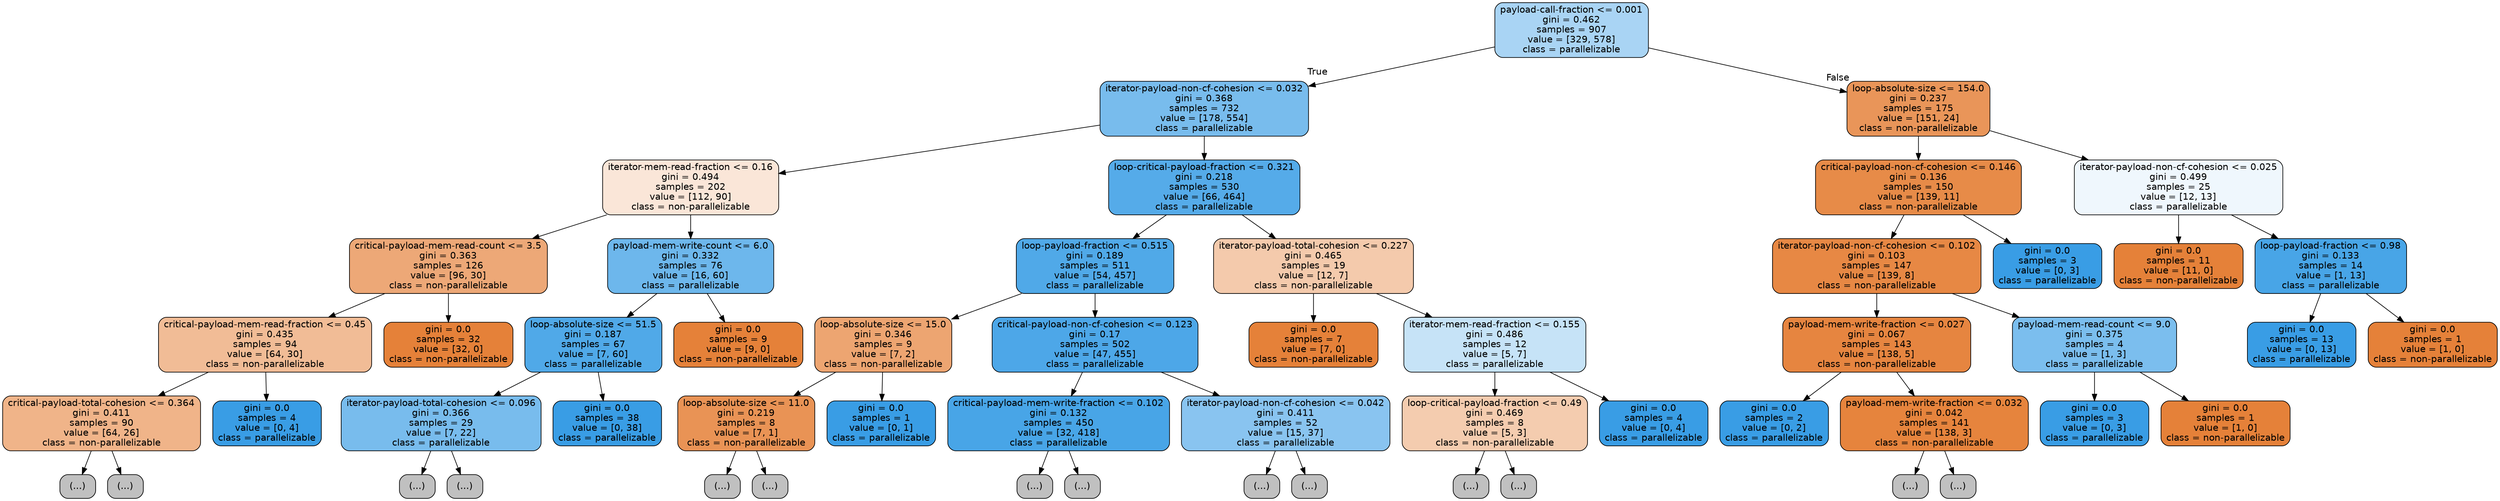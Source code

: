 digraph Tree {
node [shape=box, style="filled, rounded", color="black", fontname=helvetica] ;
edge [fontname=helvetica] ;
0 [label="payload-call-fraction <= 0.001\ngini = 0.462\nsamples = 907\nvalue = [329, 578]\nclass = parallelizable", fillcolor="#399de56e"] ;
1 [label="iterator-payload-non-cf-cohesion <= 0.032\ngini = 0.368\nsamples = 732\nvalue = [178, 554]\nclass = parallelizable", fillcolor="#399de5ad"] ;
0 -> 1 [labeldistance=2.5, labelangle=45, headlabel="True"] ;
2 [label="iterator-mem-read-fraction <= 0.16\ngini = 0.494\nsamples = 202\nvalue = [112, 90]\nclass = non-parallelizable", fillcolor="#e5813932"] ;
1 -> 2 ;
3 [label="critical-payload-mem-read-count <= 3.5\ngini = 0.363\nsamples = 126\nvalue = [96, 30]\nclass = non-parallelizable", fillcolor="#e58139af"] ;
2 -> 3 ;
4 [label="critical-payload-mem-read-fraction <= 0.45\ngini = 0.435\nsamples = 94\nvalue = [64, 30]\nclass = non-parallelizable", fillcolor="#e5813987"] ;
3 -> 4 ;
5 [label="critical-payload-total-cohesion <= 0.364\ngini = 0.411\nsamples = 90\nvalue = [64, 26]\nclass = non-parallelizable", fillcolor="#e5813997"] ;
4 -> 5 ;
6 [label="(...)", fillcolor="#C0C0C0"] ;
5 -> 6 ;
19 [label="(...)", fillcolor="#C0C0C0"] ;
5 -> 19 ;
36 [label="gini = 0.0\nsamples = 4\nvalue = [0, 4]\nclass = parallelizable", fillcolor="#399de5ff"] ;
4 -> 36 ;
37 [label="gini = 0.0\nsamples = 32\nvalue = [32, 0]\nclass = non-parallelizable", fillcolor="#e58139ff"] ;
3 -> 37 ;
38 [label="payload-mem-write-count <= 6.0\ngini = 0.332\nsamples = 76\nvalue = [16, 60]\nclass = parallelizable", fillcolor="#399de5bb"] ;
2 -> 38 ;
39 [label="loop-absolute-size <= 51.5\ngini = 0.187\nsamples = 67\nvalue = [7, 60]\nclass = parallelizable", fillcolor="#399de5e1"] ;
38 -> 39 ;
40 [label="iterator-payload-total-cohesion <= 0.096\ngini = 0.366\nsamples = 29\nvalue = [7, 22]\nclass = parallelizable", fillcolor="#399de5ae"] ;
39 -> 40 ;
41 [label="(...)", fillcolor="#C0C0C0"] ;
40 -> 41 ;
46 [label="(...)", fillcolor="#C0C0C0"] ;
40 -> 46 ;
59 [label="gini = 0.0\nsamples = 38\nvalue = [0, 38]\nclass = parallelizable", fillcolor="#399de5ff"] ;
39 -> 59 ;
60 [label="gini = 0.0\nsamples = 9\nvalue = [9, 0]\nclass = non-parallelizable", fillcolor="#e58139ff"] ;
38 -> 60 ;
61 [label="loop-critical-payload-fraction <= 0.321\ngini = 0.218\nsamples = 530\nvalue = [66, 464]\nclass = parallelizable", fillcolor="#399de5db"] ;
1 -> 61 ;
62 [label="loop-payload-fraction <= 0.515\ngini = 0.189\nsamples = 511\nvalue = [54, 457]\nclass = parallelizable", fillcolor="#399de5e1"] ;
61 -> 62 ;
63 [label="loop-absolute-size <= 15.0\ngini = 0.346\nsamples = 9\nvalue = [7, 2]\nclass = non-parallelizable", fillcolor="#e58139b6"] ;
62 -> 63 ;
64 [label="loop-absolute-size <= 11.0\ngini = 0.219\nsamples = 8\nvalue = [7, 1]\nclass = non-parallelizable", fillcolor="#e58139db"] ;
63 -> 64 ;
65 [label="(...)", fillcolor="#C0C0C0"] ;
64 -> 65 ;
66 [label="(...)", fillcolor="#C0C0C0"] ;
64 -> 66 ;
67 [label="gini = 0.0\nsamples = 1\nvalue = [0, 1]\nclass = parallelizable", fillcolor="#399de5ff"] ;
63 -> 67 ;
68 [label="critical-payload-non-cf-cohesion <= 0.123\ngini = 0.17\nsamples = 502\nvalue = [47, 455]\nclass = parallelizable", fillcolor="#399de5e5"] ;
62 -> 68 ;
69 [label="critical-payload-mem-write-fraction <= 0.102\ngini = 0.132\nsamples = 450\nvalue = [32, 418]\nclass = parallelizable", fillcolor="#399de5eb"] ;
68 -> 69 ;
70 [label="(...)", fillcolor="#C0C0C0"] ;
69 -> 70 ;
119 [label="(...)", fillcolor="#C0C0C0"] ;
69 -> 119 ;
122 [label="iterator-payload-non-cf-cohesion <= 0.042\ngini = 0.411\nsamples = 52\nvalue = [15, 37]\nclass = parallelizable", fillcolor="#399de598"] ;
68 -> 122 ;
123 [label="(...)", fillcolor="#C0C0C0"] ;
122 -> 123 ;
132 [label="(...)", fillcolor="#C0C0C0"] ;
122 -> 132 ;
141 [label="iterator-payload-total-cohesion <= 0.227\ngini = 0.465\nsamples = 19\nvalue = [12, 7]\nclass = non-parallelizable", fillcolor="#e581396a"] ;
61 -> 141 ;
142 [label="gini = 0.0\nsamples = 7\nvalue = [7, 0]\nclass = non-parallelizable", fillcolor="#e58139ff"] ;
141 -> 142 ;
143 [label="iterator-mem-read-fraction <= 0.155\ngini = 0.486\nsamples = 12\nvalue = [5, 7]\nclass = parallelizable", fillcolor="#399de549"] ;
141 -> 143 ;
144 [label="loop-critical-payload-fraction <= 0.49\ngini = 0.469\nsamples = 8\nvalue = [5, 3]\nclass = non-parallelizable", fillcolor="#e5813966"] ;
143 -> 144 ;
145 [label="(...)", fillcolor="#C0C0C0"] ;
144 -> 145 ;
148 [label="(...)", fillcolor="#C0C0C0"] ;
144 -> 148 ;
149 [label="gini = 0.0\nsamples = 4\nvalue = [0, 4]\nclass = parallelizable", fillcolor="#399de5ff"] ;
143 -> 149 ;
150 [label="loop-absolute-size <= 154.0\ngini = 0.237\nsamples = 175\nvalue = [151, 24]\nclass = non-parallelizable", fillcolor="#e58139d6"] ;
0 -> 150 [labeldistance=2.5, labelangle=-45, headlabel="False"] ;
151 [label="critical-payload-non-cf-cohesion <= 0.146\ngini = 0.136\nsamples = 150\nvalue = [139, 11]\nclass = non-parallelizable", fillcolor="#e58139eb"] ;
150 -> 151 ;
152 [label="iterator-payload-non-cf-cohesion <= 0.102\ngini = 0.103\nsamples = 147\nvalue = [139, 8]\nclass = non-parallelizable", fillcolor="#e58139f0"] ;
151 -> 152 ;
153 [label="payload-mem-write-fraction <= 0.027\ngini = 0.067\nsamples = 143\nvalue = [138, 5]\nclass = non-parallelizable", fillcolor="#e58139f6"] ;
152 -> 153 ;
154 [label="gini = 0.0\nsamples = 2\nvalue = [0, 2]\nclass = parallelizable", fillcolor="#399de5ff"] ;
153 -> 154 ;
155 [label="payload-mem-write-fraction <= 0.032\ngini = 0.042\nsamples = 141\nvalue = [138, 3]\nclass = non-parallelizable", fillcolor="#e58139f9"] ;
153 -> 155 ;
156 [label="(...)", fillcolor="#C0C0C0"] ;
155 -> 156 ;
159 [label="(...)", fillcolor="#C0C0C0"] ;
155 -> 159 ;
166 [label="payload-mem-read-count <= 9.0\ngini = 0.375\nsamples = 4\nvalue = [1, 3]\nclass = parallelizable", fillcolor="#399de5aa"] ;
152 -> 166 ;
167 [label="gini = 0.0\nsamples = 3\nvalue = [0, 3]\nclass = parallelizable", fillcolor="#399de5ff"] ;
166 -> 167 ;
168 [label="gini = 0.0\nsamples = 1\nvalue = [1, 0]\nclass = non-parallelizable", fillcolor="#e58139ff"] ;
166 -> 168 ;
169 [label="gini = 0.0\nsamples = 3\nvalue = [0, 3]\nclass = parallelizable", fillcolor="#399de5ff"] ;
151 -> 169 ;
170 [label="iterator-payload-non-cf-cohesion <= 0.025\ngini = 0.499\nsamples = 25\nvalue = [12, 13]\nclass = parallelizable", fillcolor="#399de514"] ;
150 -> 170 ;
171 [label="gini = 0.0\nsamples = 11\nvalue = [11, 0]\nclass = non-parallelizable", fillcolor="#e58139ff"] ;
170 -> 171 ;
172 [label="loop-payload-fraction <= 0.98\ngini = 0.133\nsamples = 14\nvalue = [1, 13]\nclass = parallelizable", fillcolor="#399de5eb"] ;
170 -> 172 ;
173 [label="gini = 0.0\nsamples = 13\nvalue = [0, 13]\nclass = parallelizable", fillcolor="#399de5ff"] ;
172 -> 173 ;
174 [label="gini = 0.0\nsamples = 1\nvalue = [1, 0]\nclass = non-parallelizable", fillcolor="#e58139ff"] ;
172 -> 174 ;
}